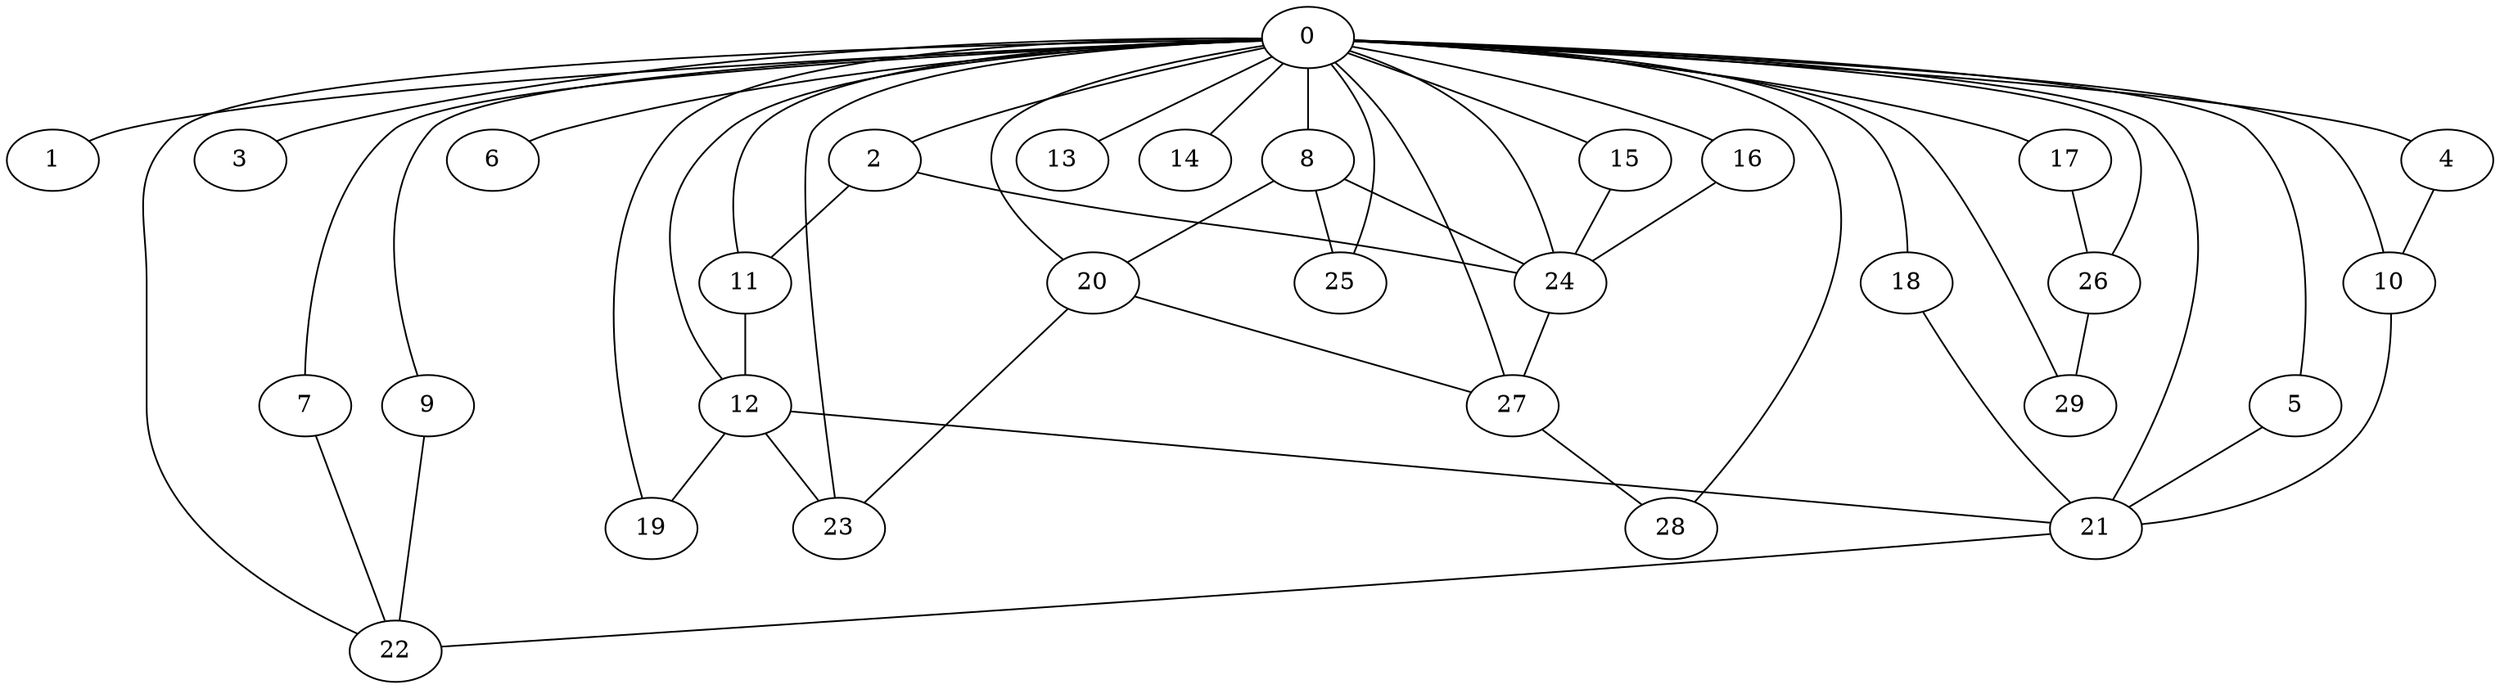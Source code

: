
graph graphname {
    0 -- 1
0 -- 2
0 -- 3
0 -- 4
0 -- 5
0 -- 6
0 -- 7
0 -- 8
0 -- 9
0 -- 10
0 -- 11
0 -- 12
0 -- 13
0 -- 14
0 -- 15
0 -- 16
0 -- 17
0 -- 18
0 -- 19
0 -- 20
0 -- 21
0 -- 22
0 -- 23
0 -- 24
0 -- 25
0 -- 26
0 -- 27
0 -- 28
0 -- 29
2 -- 24
2 -- 11
4 -- 10
5 -- 21
7 -- 22
8 -- 25
8 -- 24
8 -- 20
9 -- 22
10 -- 21
11 -- 12
12 -- 21
12 -- 19
12 -- 23
15 -- 24
16 -- 24
17 -- 26
18 -- 21
20 -- 27
20 -- 23
21 -- 22
24 -- 27
26 -- 29
27 -- 28

}
